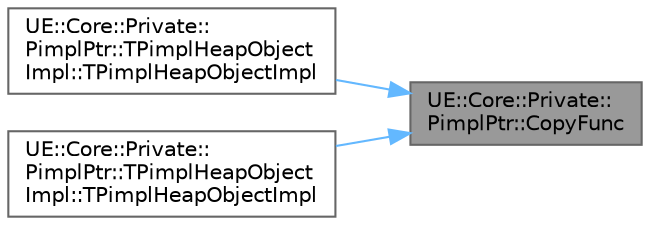 digraph "UE::Core::Private::PimplPtr::CopyFunc"
{
 // INTERACTIVE_SVG=YES
 // LATEX_PDF_SIZE
  bgcolor="transparent";
  edge [fontname=Helvetica,fontsize=10,labelfontname=Helvetica,labelfontsize=10];
  node [fontname=Helvetica,fontsize=10,shape=box,height=0.2,width=0.4];
  rankdir="RL";
  Node1 [id="Node000001",label="UE::Core::Private::\lPimplPtr::CopyFunc",height=0.2,width=0.4,color="gray40", fillcolor="grey60", style="filled", fontcolor="black",tooltip=" "];
  Node1 -> Node2 [id="edge1_Node000001_Node000002",dir="back",color="steelblue1",style="solid",tooltip=" "];
  Node2 [id="Node000002",label="UE::Core::Private::\lPimplPtr::TPimplHeapObject\lImpl::TPimplHeapObjectImpl",height=0.2,width=0.4,color="grey40", fillcolor="white", style="filled",URL="$d4/d42/structUE_1_1Core_1_1Private_1_1PimplPtr_1_1TPimplHeapObjectImpl.html#a1165189baf17f259c622364aa3ef9715",tooltip=" "];
  Node1 -> Node3 [id="edge2_Node000001_Node000003",dir="back",color="steelblue1",style="solid",tooltip=" "];
  Node3 [id="Node000003",label="UE::Core::Private::\lPimplPtr::TPimplHeapObject\lImpl::TPimplHeapObjectImpl",height=0.2,width=0.4,color="grey40", fillcolor="white", style="filled",URL="$d4/d42/structUE_1_1Core_1_1Private_1_1PimplPtr_1_1TPimplHeapObjectImpl.html#ade2659719e610d15bfe8e57f4dabd1ca",tooltip=" "];
}
